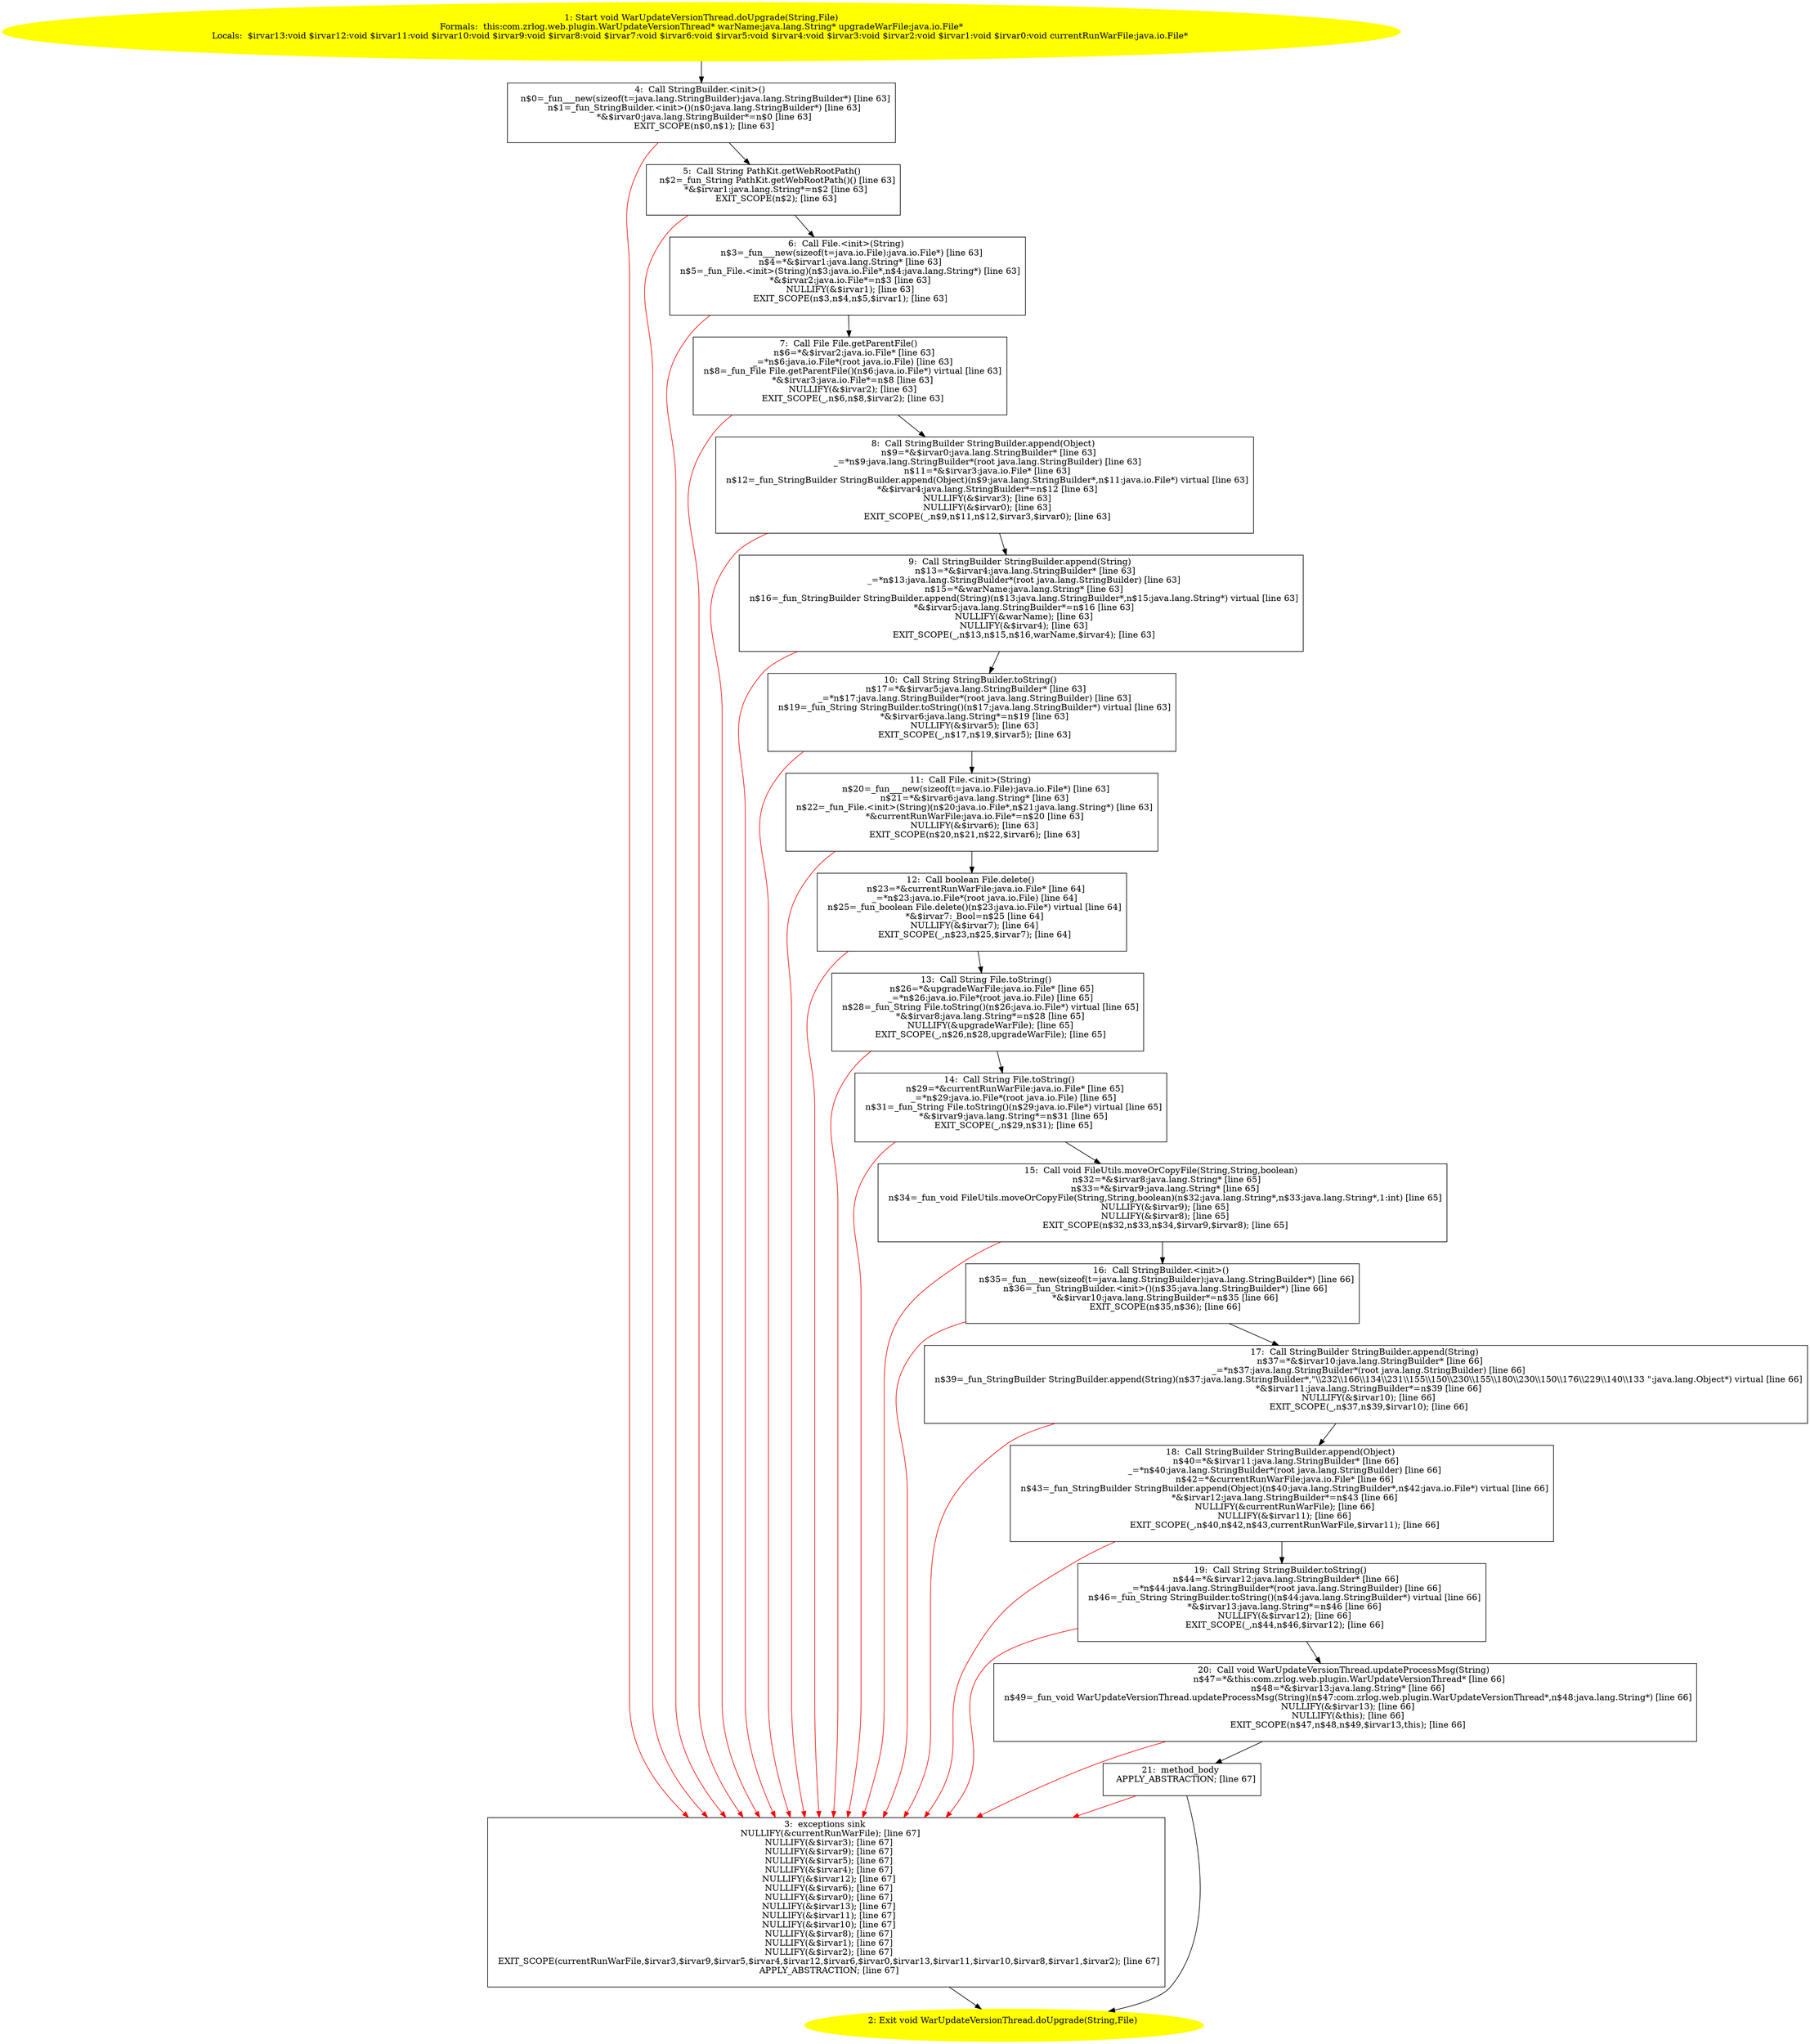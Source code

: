 /* @generated */
digraph cfg {
"com.zrlog.web.plugin.WarUpdateVersionThread.doUpgrade(java.lang.String,java.io.File):void.ac5139b98214dec2ee0490e6128dd968_1" [label="1: Start void WarUpdateVersionThread.doUpgrade(String,File)\nFormals:  this:com.zrlog.web.plugin.WarUpdateVersionThread* warName:java.lang.String* upgradeWarFile:java.io.File*\nLocals:  $irvar13:void $irvar12:void $irvar11:void $irvar10:void $irvar9:void $irvar8:void $irvar7:void $irvar6:void $irvar5:void $irvar4:void $irvar3:void $irvar2:void $irvar1:void $irvar0:void currentRunWarFile:java.io.File* \n  " color=yellow style=filled]
	

	 "com.zrlog.web.plugin.WarUpdateVersionThread.doUpgrade(java.lang.String,java.io.File):void.ac5139b98214dec2ee0490e6128dd968_1" -> "com.zrlog.web.plugin.WarUpdateVersionThread.doUpgrade(java.lang.String,java.io.File):void.ac5139b98214dec2ee0490e6128dd968_4" ;
"com.zrlog.web.plugin.WarUpdateVersionThread.doUpgrade(java.lang.String,java.io.File):void.ac5139b98214dec2ee0490e6128dd968_2" [label="2: Exit void WarUpdateVersionThread.doUpgrade(String,File) \n  " color=yellow style=filled]
	

"com.zrlog.web.plugin.WarUpdateVersionThread.doUpgrade(java.lang.String,java.io.File):void.ac5139b98214dec2ee0490e6128dd968_3" [label="3:  exceptions sink \n   NULLIFY(&currentRunWarFile); [line 67]\n  NULLIFY(&$irvar3); [line 67]\n  NULLIFY(&$irvar9); [line 67]\n  NULLIFY(&$irvar5); [line 67]\n  NULLIFY(&$irvar4); [line 67]\n  NULLIFY(&$irvar12); [line 67]\n  NULLIFY(&$irvar6); [line 67]\n  NULLIFY(&$irvar0); [line 67]\n  NULLIFY(&$irvar13); [line 67]\n  NULLIFY(&$irvar11); [line 67]\n  NULLIFY(&$irvar10); [line 67]\n  NULLIFY(&$irvar8); [line 67]\n  NULLIFY(&$irvar1); [line 67]\n  NULLIFY(&$irvar2); [line 67]\n  EXIT_SCOPE(currentRunWarFile,$irvar3,$irvar9,$irvar5,$irvar4,$irvar12,$irvar6,$irvar0,$irvar13,$irvar11,$irvar10,$irvar8,$irvar1,$irvar2); [line 67]\n  APPLY_ABSTRACTION; [line 67]\n " shape="box"]
	

	 "com.zrlog.web.plugin.WarUpdateVersionThread.doUpgrade(java.lang.String,java.io.File):void.ac5139b98214dec2ee0490e6128dd968_3" -> "com.zrlog.web.plugin.WarUpdateVersionThread.doUpgrade(java.lang.String,java.io.File):void.ac5139b98214dec2ee0490e6128dd968_2" ;
"com.zrlog.web.plugin.WarUpdateVersionThread.doUpgrade(java.lang.String,java.io.File):void.ac5139b98214dec2ee0490e6128dd968_4" [label="4:  Call StringBuilder.<init>() \n   n$0=_fun___new(sizeof(t=java.lang.StringBuilder):java.lang.StringBuilder*) [line 63]\n  n$1=_fun_StringBuilder.<init>()(n$0:java.lang.StringBuilder*) [line 63]\n  *&$irvar0:java.lang.StringBuilder*=n$0 [line 63]\n  EXIT_SCOPE(n$0,n$1); [line 63]\n " shape="box"]
	

	 "com.zrlog.web.plugin.WarUpdateVersionThread.doUpgrade(java.lang.String,java.io.File):void.ac5139b98214dec2ee0490e6128dd968_4" -> "com.zrlog.web.plugin.WarUpdateVersionThread.doUpgrade(java.lang.String,java.io.File):void.ac5139b98214dec2ee0490e6128dd968_5" ;
	 "com.zrlog.web.plugin.WarUpdateVersionThread.doUpgrade(java.lang.String,java.io.File):void.ac5139b98214dec2ee0490e6128dd968_4" -> "com.zrlog.web.plugin.WarUpdateVersionThread.doUpgrade(java.lang.String,java.io.File):void.ac5139b98214dec2ee0490e6128dd968_3" [color="red" ];
"com.zrlog.web.plugin.WarUpdateVersionThread.doUpgrade(java.lang.String,java.io.File):void.ac5139b98214dec2ee0490e6128dd968_5" [label="5:  Call String PathKit.getWebRootPath() \n   n$2=_fun_String PathKit.getWebRootPath()() [line 63]\n  *&$irvar1:java.lang.String*=n$2 [line 63]\n  EXIT_SCOPE(n$2); [line 63]\n " shape="box"]
	

	 "com.zrlog.web.plugin.WarUpdateVersionThread.doUpgrade(java.lang.String,java.io.File):void.ac5139b98214dec2ee0490e6128dd968_5" -> "com.zrlog.web.plugin.WarUpdateVersionThread.doUpgrade(java.lang.String,java.io.File):void.ac5139b98214dec2ee0490e6128dd968_6" ;
	 "com.zrlog.web.plugin.WarUpdateVersionThread.doUpgrade(java.lang.String,java.io.File):void.ac5139b98214dec2ee0490e6128dd968_5" -> "com.zrlog.web.plugin.WarUpdateVersionThread.doUpgrade(java.lang.String,java.io.File):void.ac5139b98214dec2ee0490e6128dd968_3" [color="red" ];
"com.zrlog.web.plugin.WarUpdateVersionThread.doUpgrade(java.lang.String,java.io.File):void.ac5139b98214dec2ee0490e6128dd968_6" [label="6:  Call File.<init>(String) \n   n$3=_fun___new(sizeof(t=java.io.File):java.io.File*) [line 63]\n  n$4=*&$irvar1:java.lang.String* [line 63]\n  n$5=_fun_File.<init>(String)(n$3:java.io.File*,n$4:java.lang.String*) [line 63]\n  *&$irvar2:java.io.File*=n$3 [line 63]\n  NULLIFY(&$irvar1); [line 63]\n  EXIT_SCOPE(n$3,n$4,n$5,$irvar1); [line 63]\n " shape="box"]
	

	 "com.zrlog.web.plugin.WarUpdateVersionThread.doUpgrade(java.lang.String,java.io.File):void.ac5139b98214dec2ee0490e6128dd968_6" -> "com.zrlog.web.plugin.WarUpdateVersionThread.doUpgrade(java.lang.String,java.io.File):void.ac5139b98214dec2ee0490e6128dd968_7" ;
	 "com.zrlog.web.plugin.WarUpdateVersionThread.doUpgrade(java.lang.String,java.io.File):void.ac5139b98214dec2ee0490e6128dd968_6" -> "com.zrlog.web.plugin.WarUpdateVersionThread.doUpgrade(java.lang.String,java.io.File):void.ac5139b98214dec2ee0490e6128dd968_3" [color="red" ];
"com.zrlog.web.plugin.WarUpdateVersionThread.doUpgrade(java.lang.String,java.io.File):void.ac5139b98214dec2ee0490e6128dd968_7" [label="7:  Call File File.getParentFile() \n   n$6=*&$irvar2:java.io.File* [line 63]\n  _=*n$6:java.io.File*(root java.io.File) [line 63]\n  n$8=_fun_File File.getParentFile()(n$6:java.io.File*) virtual [line 63]\n  *&$irvar3:java.io.File*=n$8 [line 63]\n  NULLIFY(&$irvar2); [line 63]\n  EXIT_SCOPE(_,n$6,n$8,$irvar2); [line 63]\n " shape="box"]
	

	 "com.zrlog.web.plugin.WarUpdateVersionThread.doUpgrade(java.lang.String,java.io.File):void.ac5139b98214dec2ee0490e6128dd968_7" -> "com.zrlog.web.plugin.WarUpdateVersionThread.doUpgrade(java.lang.String,java.io.File):void.ac5139b98214dec2ee0490e6128dd968_8" ;
	 "com.zrlog.web.plugin.WarUpdateVersionThread.doUpgrade(java.lang.String,java.io.File):void.ac5139b98214dec2ee0490e6128dd968_7" -> "com.zrlog.web.plugin.WarUpdateVersionThread.doUpgrade(java.lang.String,java.io.File):void.ac5139b98214dec2ee0490e6128dd968_3" [color="red" ];
"com.zrlog.web.plugin.WarUpdateVersionThread.doUpgrade(java.lang.String,java.io.File):void.ac5139b98214dec2ee0490e6128dd968_8" [label="8:  Call StringBuilder StringBuilder.append(Object) \n   n$9=*&$irvar0:java.lang.StringBuilder* [line 63]\n  _=*n$9:java.lang.StringBuilder*(root java.lang.StringBuilder) [line 63]\n  n$11=*&$irvar3:java.io.File* [line 63]\n  n$12=_fun_StringBuilder StringBuilder.append(Object)(n$9:java.lang.StringBuilder*,n$11:java.io.File*) virtual [line 63]\n  *&$irvar4:java.lang.StringBuilder*=n$12 [line 63]\n  NULLIFY(&$irvar3); [line 63]\n  NULLIFY(&$irvar0); [line 63]\n  EXIT_SCOPE(_,n$9,n$11,n$12,$irvar3,$irvar0); [line 63]\n " shape="box"]
	

	 "com.zrlog.web.plugin.WarUpdateVersionThread.doUpgrade(java.lang.String,java.io.File):void.ac5139b98214dec2ee0490e6128dd968_8" -> "com.zrlog.web.plugin.WarUpdateVersionThread.doUpgrade(java.lang.String,java.io.File):void.ac5139b98214dec2ee0490e6128dd968_9" ;
	 "com.zrlog.web.plugin.WarUpdateVersionThread.doUpgrade(java.lang.String,java.io.File):void.ac5139b98214dec2ee0490e6128dd968_8" -> "com.zrlog.web.plugin.WarUpdateVersionThread.doUpgrade(java.lang.String,java.io.File):void.ac5139b98214dec2ee0490e6128dd968_3" [color="red" ];
"com.zrlog.web.plugin.WarUpdateVersionThread.doUpgrade(java.lang.String,java.io.File):void.ac5139b98214dec2ee0490e6128dd968_9" [label="9:  Call StringBuilder StringBuilder.append(String) \n   n$13=*&$irvar4:java.lang.StringBuilder* [line 63]\n  _=*n$13:java.lang.StringBuilder*(root java.lang.StringBuilder) [line 63]\n  n$15=*&warName:java.lang.String* [line 63]\n  n$16=_fun_StringBuilder StringBuilder.append(String)(n$13:java.lang.StringBuilder*,n$15:java.lang.String*) virtual [line 63]\n  *&$irvar5:java.lang.StringBuilder*=n$16 [line 63]\n  NULLIFY(&warName); [line 63]\n  NULLIFY(&$irvar4); [line 63]\n  EXIT_SCOPE(_,n$13,n$15,n$16,warName,$irvar4); [line 63]\n " shape="box"]
	

	 "com.zrlog.web.plugin.WarUpdateVersionThread.doUpgrade(java.lang.String,java.io.File):void.ac5139b98214dec2ee0490e6128dd968_9" -> "com.zrlog.web.plugin.WarUpdateVersionThread.doUpgrade(java.lang.String,java.io.File):void.ac5139b98214dec2ee0490e6128dd968_10" ;
	 "com.zrlog.web.plugin.WarUpdateVersionThread.doUpgrade(java.lang.String,java.io.File):void.ac5139b98214dec2ee0490e6128dd968_9" -> "com.zrlog.web.plugin.WarUpdateVersionThread.doUpgrade(java.lang.String,java.io.File):void.ac5139b98214dec2ee0490e6128dd968_3" [color="red" ];
"com.zrlog.web.plugin.WarUpdateVersionThread.doUpgrade(java.lang.String,java.io.File):void.ac5139b98214dec2ee0490e6128dd968_10" [label="10:  Call String StringBuilder.toString() \n   n$17=*&$irvar5:java.lang.StringBuilder* [line 63]\n  _=*n$17:java.lang.StringBuilder*(root java.lang.StringBuilder) [line 63]\n  n$19=_fun_String StringBuilder.toString()(n$17:java.lang.StringBuilder*) virtual [line 63]\n  *&$irvar6:java.lang.String*=n$19 [line 63]\n  NULLIFY(&$irvar5); [line 63]\n  EXIT_SCOPE(_,n$17,n$19,$irvar5); [line 63]\n " shape="box"]
	

	 "com.zrlog.web.plugin.WarUpdateVersionThread.doUpgrade(java.lang.String,java.io.File):void.ac5139b98214dec2ee0490e6128dd968_10" -> "com.zrlog.web.plugin.WarUpdateVersionThread.doUpgrade(java.lang.String,java.io.File):void.ac5139b98214dec2ee0490e6128dd968_11" ;
	 "com.zrlog.web.plugin.WarUpdateVersionThread.doUpgrade(java.lang.String,java.io.File):void.ac5139b98214dec2ee0490e6128dd968_10" -> "com.zrlog.web.plugin.WarUpdateVersionThread.doUpgrade(java.lang.String,java.io.File):void.ac5139b98214dec2ee0490e6128dd968_3" [color="red" ];
"com.zrlog.web.plugin.WarUpdateVersionThread.doUpgrade(java.lang.String,java.io.File):void.ac5139b98214dec2ee0490e6128dd968_11" [label="11:  Call File.<init>(String) \n   n$20=_fun___new(sizeof(t=java.io.File):java.io.File*) [line 63]\n  n$21=*&$irvar6:java.lang.String* [line 63]\n  n$22=_fun_File.<init>(String)(n$20:java.io.File*,n$21:java.lang.String*) [line 63]\n  *&currentRunWarFile:java.io.File*=n$20 [line 63]\n  NULLIFY(&$irvar6); [line 63]\n  EXIT_SCOPE(n$20,n$21,n$22,$irvar6); [line 63]\n " shape="box"]
	

	 "com.zrlog.web.plugin.WarUpdateVersionThread.doUpgrade(java.lang.String,java.io.File):void.ac5139b98214dec2ee0490e6128dd968_11" -> "com.zrlog.web.plugin.WarUpdateVersionThread.doUpgrade(java.lang.String,java.io.File):void.ac5139b98214dec2ee0490e6128dd968_12" ;
	 "com.zrlog.web.plugin.WarUpdateVersionThread.doUpgrade(java.lang.String,java.io.File):void.ac5139b98214dec2ee0490e6128dd968_11" -> "com.zrlog.web.plugin.WarUpdateVersionThread.doUpgrade(java.lang.String,java.io.File):void.ac5139b98214dec2ee0490e6128dd968_3" [color="red" ];
"com.zrlog.web.plugin.WarUpdateVersionThread.doUpgrade(java.lang.String,java.io.File):void.ac5139b98214dec2ee0490e6128dd968_12" [label="12:  Call boolean File.delete() \n   n$23=*&currentRunWarFile:java.io.File* [line 64]\n  _=*n$23:java.io.File*(root java.io.File) [line 64]\n  n$25=_fun_boolean File.delete()(n$23:java.io.File*) virtual [line 64]\n  *&$irvar7:_Bool=n$25 [line 64]\n  NULLIFY(&$irvar7); [line 64]\n  EXIT_SCOPE(_,n$23,n$25,$irvar7); [line 64]\n " shape="box"]
	

	 "com.zrlog.web.plugin.WarUpdateVersionThread.doUpgrade(java.lang.String,java.io.File):void.ac5139b98214dec2ee0490e6128dd968_12" -> "com.zrlog.web.plugin.WarUpdateVersionThread.doUpgrade(java.lang.String,java.io.File):void.ac5139b98214dec2ee0490e6128dd968_13" ;
	 "com.zrlog.web.plugin.WarUpdateVersionThread.doUpgrade(java.lang.String,java.io.File):void.ac5139b98214dec2ee0490e6128dd968_12" -> "com.zrlog.web.plugin.WarUpdateVersionThread.doUpgrade(java.lang.String,java.io.File):void.ac5139b98214dec2ee0490e6128dd968_3" [color="red" ];
"com.zrlog.web.plugin.WarUpdateVersionThread.doUpgrade(java.lang.String,java.io.File):void.ac5139b98214dec2ee0490e6128dd968_13" [label="13:  Call String File.toString() \n   n$26=*&upgradeWarFile:java.io.File* [line 65]\n  _=*n$26:java.io.File*(root java.io.File) [line 65]\n  n$28=_fun_String File.toString()(n$26:java.io.File*) virtual [line 65]\n  *&$irvar8:java.lang.String*=n$28 [line 65]\n  NULLIFY(&upgradeWarFile); [line 65]\n  EXIT_SCOPE(_,n$26,n$28,upgradeWarFile); [line 65]\n " shape="box"]
	

	 "com.zrlog.web.plugin.WarUpdateVersionThread.doUpgrade(java.lang.String,java.io.File):void.ac5139b98214dec2ee0490e6128dd968_13" -> "com.zrlog.web.plugin.WarUpdateVersionThread.doUpgrade(java.lang.String,java.io.File):void.ac5139b98214dec2ee0490e6128dd968_14" ;
	 "com.zrlog.web.plugin.WarUpdateVersionThread.doUpgrade(java.lang.String,java.io.File):void.ac5139b98214dec2ee0490e6128dd968_13" -> "com.zrlog.web.plugin.WarUpdateVersionThread.doUpgrade(java.lang.String,java.io.File):void.ac5139b98214dec2ee0490e6128dd968_3" [color="red" ];
"com.zrlog.web.plugin.WarUpdateVersionThread.doUpgrade(java.lang.String,java.io.File):void.ac5139b98214dec2ee0490e6128dd968_14" [label="14:  Call String File.toString() \n   n$29=*&currentRunWarFile:java.io.File* [line 65]\n  _=*n$29:java.io.File*(root java.io.File) [line 65]\n  n$31=_fun_String File.toString()(n$29:java.io.File*) virtual [line 65]\n  *&$irvar9:java.lang.String*=n$31 [line 65]\n  EXIT_SCOPE(_,n$29,n$31); [line 65]\n " shape="box"]
	

	 "com.zrlog.web.plugin.WarUpdateVersionThread.doUpgrade(java.lang.String,java.io.File):void.ac5139b98214dec2ee0490e6128dd968_14" -> "com.zrlog.web.plugin.WarUpdateVersionThread.doUpgrade(java.lang.String,java.io.File):void.ac5139b98214dec2ee0490e6128dd968_15" ;
	 "com.zrlog.web.plugin.WarUpdateVersionThread.doUpgrade(java.lang.String,java.io.File):void.ac5139b98214dec2ee0490e6128dd968_14" -> "com.zrlog.web.plugin.WarUpdateVersionThread.doUpgrade(java.lang.String,java.io.File):void.ac5139b98214dec2ee0490e6128dd968_3" [color="red" ];
"com.zrlog.web.plugin.WarUpdateVersionThread.doUpgrade(java.lang.String,java.io.File):void.ac5139b98214dec2ee0490e6128dd968_15" [label="15:  Call void FileUtils.moveOrCopyFile(String,String,boolean) \n   n$32=*&$irvar8:java.lang.String* [line 65]\n  n$33=*&$irvar9:java.lang.String* [line 65]\n  n$34=_fun_void FileUtils.moveOrCopyFile(String,String,boolean)(n$32:java.lang.String*,n$33:java.lang.String*,1:int) [line 65]\n  NULLIFY(&$irvar9); [line 65]\n  NULLIFY(&$irvar8); [line 65]\n  EXIT_SCOPE(n$32,n$33,n$34,$irvar9,$irvar8); [line 65]\n " shape="box"]
	

	 "com.zrlog.web.plugin.WarUpdateVersionThread.doUpgrade(java.lang.String,java.io.File):void.ac5139b98214dec2ee0490e6128dd968_15" -> "com.zrlog.web.plugin.WarUpdateVersionThread.doUpgrade(java.lang.String,java.io.File):void.ac5139b98214dec2ee0490e6128dd968_16" ;
	 "com.zrlog.web.plugin.WarUpdateVersionThread.doUpgrade(java.lang.String,java.io.File):void.ac5139b98214dec2ee0490e6128dd968_15" -> "com.zrlog.web.plugin.WarUpdateVersionThread.doUpgrade(java.lang.String,java.io.File):void.ac5139b98214dec2ee0490e6128dd968_3" [color="red" ];
"com.zrlog.web.plugin.WarUpdateVersionThread.doUpgrade(java.lang.String,java.io.File):void.ac5139b98214dec2ee0490e6128dd968_16" [label="16:  Call StringBuilder.<init>() \n   n$35=_fun___new(sizeof(t=java.lang.StringBuilder):java.lang.StringBuilder*) [line 66]\n  n$36=_fun_StringBuilder.<init>()(n$35:java.lang.StringBuilder*) [line 66]\n  *&$irvar10:java.lang.StringBuilder*=n$35 [line 66]\n  EXIT_SCOPE(n$35,n$36); [line 66]\n " shape="box"]
	

	 "com.zrlog.web.plugin.WarUpdateVersionThread.doUpgrade(java.lang.String,java.io.File):void.ac5139b98214dec2ee0490e6128dd968_16" -> "com.zrlog.web.plugin.WarUpdateVersionThread.doUpgrade(java.lang.String,java.io.File):void.ac5139b98214dec2ee0490e6128dd968_17" ;
	 "com.zrlog.web.plugin.WarUpdateVersionThread.doUpgrade(java.lang.String,java.io.File):void.ac5139b98214dec2ee0490e6128dd968_16" -> "com.zrlog.web.plugin.WarUpdateVersionThread.doUpgrade(java.lang.String,java.io.File):void.ac5139b98214dec2ee0490e6128dd968_3" [color="red" ];
"com.zrlog.web.plugin.WarUpdateVersionThread.doUpgrade(java.lang.String,java.io.File):void.ac5139b98214dec2ee0490e6128dd968_17" [label="17:  Call StringBuilder StringBuilder.append(String) \n   n$37=*&$irvar10:java.lang.StringBuilder* [line 66]\n  _=*n$37:java.lang.StringBuilder*(root java.lang.StringBuilder) [line 66]\n  n$39=_fun_StringBuilder StringBuilder.append(String)(n$37:java.lang.StringBuilder*,\"\\\\232\\\\166\\\\134\\\\231\\\\155\\\\150\\\\230\\\\155\\\\180\\\\230\\\\150\\\\176\\\\229\\\\140\\\\133 \":java.lang.Object*) virtual [line 66]\n  *&$irvar11:java.lang.StringBuilder*=n$39 [line 66]\n  NULLIFY(&$irvar10); [line 66]\n  EXIT_SCOPE(_,n$37,n$39,$irvar10); [line 66]\n " shape="box"]
	

	 "com.zrlog.web.plugin.WarUpdateVersionThread.doUpgrade(java.lang.String,java.io.File):void.ac5139b98214dec2ee0490e6128dd968_17" -> "com.zrlog.web.plugin.WarUpdateVersionThread.doUpgrade(java.lang.String,java.io.File):void.ac5139b98214dec2ee0490e6128dd968_18" ;
	 "com.zrlog.web.plugin.WarUpdateVersionThread.doUpgrade(java.lang.String,java.io.File):void.ac5139b98214dec2ee0490e6128dd968_17" -> "com.zrlog.web.plugin.WarUpdateVersionThread.doUpgrade(java.lang.String,java.io.File):void.ac5139b98214dec2ee0490e6128dd968_3" [color="red" ];
"com.zrlog.web.plugin.WarUpdateVersionThread.doUpgrade(java.lang.String,java.io.File):void.ac5139b98214dec2ee0490e6128dd968_18" [label="18:  Call StringBuilder StringBuilder.append(Object) \n   n$40=*&$irvar11:java.lang.StringBuilder* [line 66]\n  _=*n$40:java.lang.StringBuilder*(root java.lang.StringBuilder) [line 66]\n  n$42=*&currentRunWarFile:java.io.File* [line 66]\n  n$43=_fun_StringBuilder StringBuilder.append(Object)(n$40:java.lang.StringBuilder*,n$42:java.io.File*) virtual [line 66]\n  *&$irvar12:java.lang.StringBuilder*=n$43 [line 66]\n  NULLIFY(&currentRunWarFile); [line 66]\n  NULLIFY(&$irvar11); [line 66]\n  EXIT_SCOPE(_,n$40,n$42,n$43,currentRunWarFile,$irvar11); [line 66]\n " shape="box"]
	

	 "com.zrlog.web.plugin.WarUpdateVersionThread.doUpgrade(java.lang.String,java.io.File):void.ac5139b98214dec2ee0490e6128dd968_18" -> "com.zrlog.web.plugin.WarUpdateVersionThread.doUpgrade(java.lang.String,java.io.File):void.ac5139b98214dec2ee0490e6128dd968_19" ;
	 "com.zrlog.web.plugin.WarUpdateVersionThread.doUpgrade(java.lang.String,java.io.File):void.ac5139b98214dec2ee0490e6128dd968_18" -> "com.zrlog.web.plugin.WarUpdateVersionThread.doUpgrade(java.lang.String,java.io.File):void.ac5139b98214dec2ee0490e6128dd968_3" [color="red" ];
"com.zrlog.web.plugin.WarUpdateVersionThread.doUpgrade(java.lang.String,java.io.File):void.ac5139b98214dec2ee0490e6128dd968_19" [label="19:  Call String StringBuilder.toString() \n   n$44=*&$irvar12:java.lang.StringBuilder* [line 66]\n  _=*n$44:java.lang.StringBuilder*(root java.lang.StringBuilder) [line 66]\n  n$46=_fun_String StringBuilder.toString()(n$44:java.lang.StringBuilder*) virtual [line 66]\n  *&$irvar13:java.lang.String*=n$46 [line 66]\n  NULLIFY(&$irvar12); [line 66]\n  EXIT_SCOPE(_,n$44,n$46,$irvar12); [line 66]\n " shape="box"]
	

	 "com.zrlog.web.plugin.WarUpdateVersionThread.doUpgrade(java.lang.String,java.io.File):void.ac5139b98214dec2ee0490e6128dd968_19" -> "com.zrlog.web.plugin.WarUpdateVersionThread.doUpgrade(java.lang.String,java.io.File):void.ac5139b98214dec2ee0490e6128dd968_20" ;
	 "com.zrlog.web.plugin.WarUpdateVersionThread.doUpgrade(java.lang.String,java.io.File):void.ac5139b98214dec2ee0490e6128dd968_19" -> "com.zrlog.web.plugin.WarUpdateVersionThread.doUpgrade(java.lang.String,java.io.File):void.ac5139b98214dec2ee0490e6128dd968_3" [color="red" ];
"com.zrlog.web.plugin.WarUpdateVersionThread.doUpgrade(java.lang.String,java.io.File):void.ac5139b98214dec2ee0490e6128dd968_20" [label="20:  Call void WarUpdateVersionThread.updateProcessMsg(String) \n   n$47=*&this:com.zrlog.web.plugin.WarUpdateVersionThread* [line 66]\n  n$48=*&$irvar13:java.lang.String* [line 66]\n  n$49=_fun_void WarUpdateVersionThread.updateProcessMsg(String)(n$47:com.zrlog.web.plugin.WarUpdateVersionThread*,n$48:java.lang.String*) [line 66]\n  NULLIFY(&$irvar13); [line 66]\n  NULLIFY(&this); [line 66]\n  EXIT_SCOPE(n$47,n$48,n$49,$irvar13,this); [line 66]\n " shape="box"]
	

	 "com.zrlog.web.plugin.WarUpdateVersionThread.doUpgrade(java.lang.String,java.io.File):void.ac5139b98214dec2ee0490e6128dd968_20" -> "com.zrlog.web.plugin.WarUpdateVersionThread.doUpgrade(java.lang.String,java.io.File):void.ac5139b98214dec2ee0490e6128dd968_21" ;
	 "com.zrlog.web.plugin.WarUpdateVersionThread.doUpgrade(java.lang.String,java.io.File):void.ac5139b98214dec2ee0490e6128dd968_20" -> "com.zrlog.web.plugin.WarUpdateVersionThread.doUpgrade(java.lang.String,java.io.File):void.ac5139b98214dec2ee0490e6128dd968_3" [color="red" ];
"com.zrlog.web.plugin.WarUpdateVersionThread.doUpgrade(java.lang.String,java.io.File):void.ac5139b98214dec2ee0490e6128dd968_21" [label="21:  method_body \n   APPLY_ABSTRACTION; [line 67]\n " shape="box"]
	

	 "com.zrlog.web.plugin.WarUpdateVersionThread.doUpgrade(java.lang.String,java.io.File):void.ac5139b98214dec2ee0490e6128dd968_21" -> "com.zrlog.web.plugin.WarUpdateVersionThread.doUpgrade(java.lang.String,java.io.File):void.ac5139b98214dec2ee0490e6128dd968_2" ;
	 "com.zrlog.web.plugin.WarUpdateVersionThread.doUpgrade(java.lang.String,java.io.File):void.ac5139b98214dec2ee0490e6128dd968_21" -> "com.zrlog.web.plugin.WarUpdateVersionThread.doUpgrade(java.lang.String,java.io.File):void.ac5139b98214dec2ee0490e6128dd968_3" [color="red" ];
}
